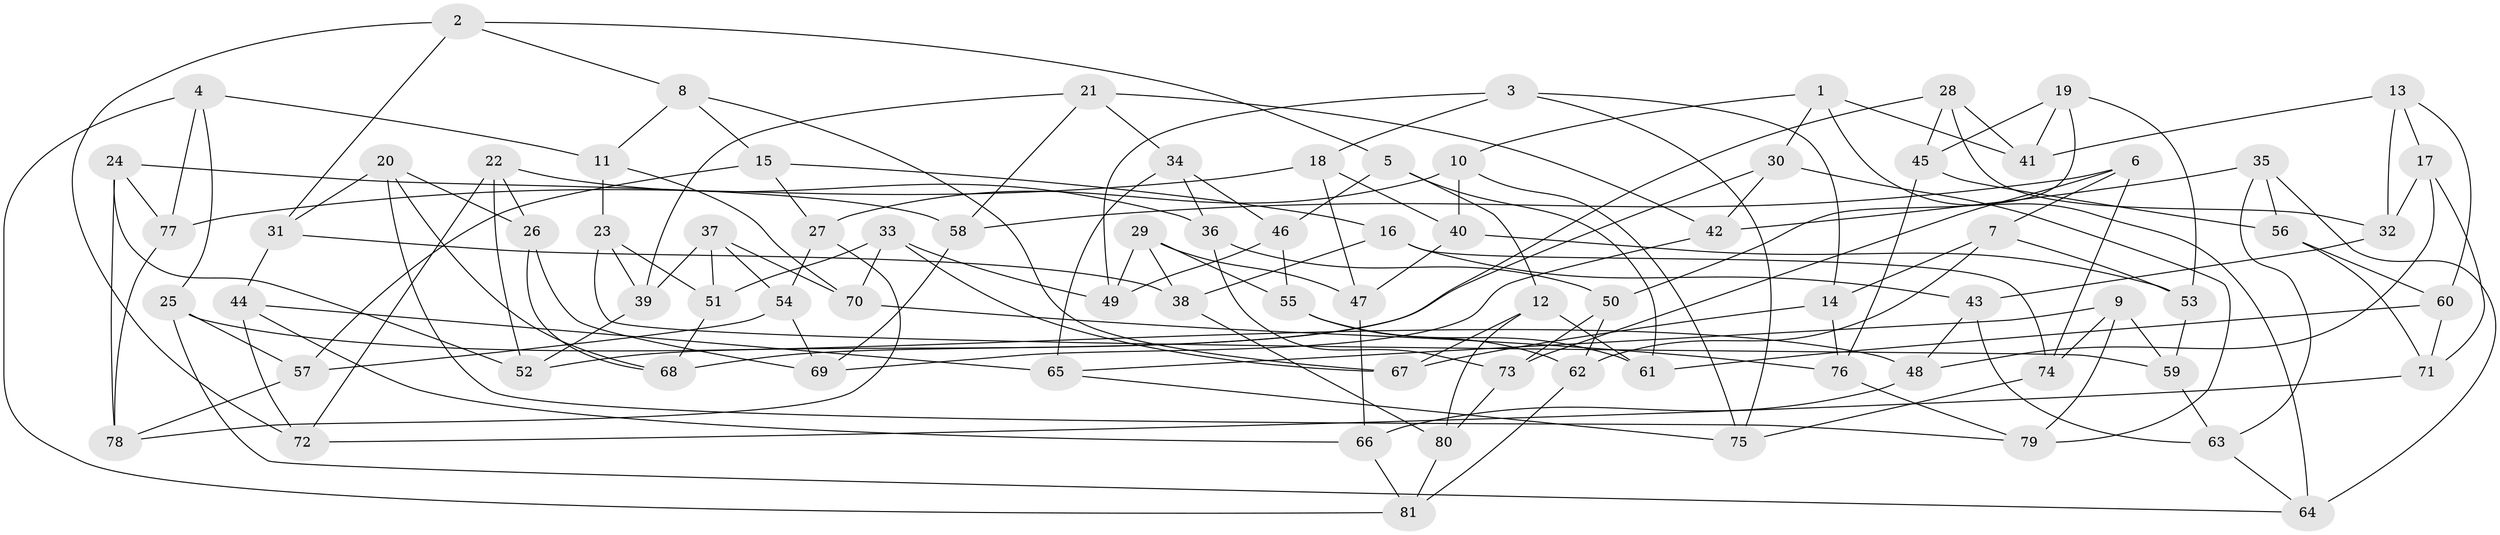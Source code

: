// Generated by graph-tools (version 1.1) at 2025/03/03/09/25 03:03:05]
// undirected, 81 vertices, 162 edges
graph export_dot {
graph [start="1"]
  node [color=gray90,style=filled];
  1;
  2;
  3;
  4;
  5;
  6;
  7;
  8;
  9;
  10;
  11;
  12;
  13;
  14;
  15;
  16;
  17;
  18;
  19;
  20;
  21;
  22;
  23;
  24;
  25;
  26;
  27;
  28;
  29;
  30;
  31;
  32;
  33;
  34;
  35;
  36;
  37;
  38;
  39;
  40;
  41;
  42;
  43;
  44;
  45;
  46;
  47;
  48;
  49;
  50;
  51;
  52;
  53;
  54;
  55;
  56;
  57;
  58;
  59;
  60;
  61;
  62;
  63;
  64;
  65;
  66;
  67;
  68;
  69;
  70;
  71;
  72;
  73;
  74;
  75;
  76;
  77;
  78;
  79;
  80;
  81;
  1 -- 30;
  1 -- 10;
  1 -- 41;
  1 -- 64;
  2 -- 5;
  2 -- 72;
  2 -- 31;
  2 -- 8;
  3 -- 14;
  3 -- 75;
  3 -- 49;
  3 -- 18;
  4 -- 25;
  4 -- 11;
  4 -- 77;
  4 -- 81;
  5 -- 46;
  5 -- 61;
  5 -- 12;
  6 -- 73;
  6 -- 74;
  6 -- 7;
  6 -- 58;
  7 -- 62;
  7 -- 14;
  7 -- 53;
  8 -- 67;
  8 -- 11;
  8 -- 15;
  9 -- 79;
  9 -- 59;
  9 -- 74;
  9 -- 65;
  10 -- 75;
  10 -- 27;
  10 -- 40;
  11 -- 23;
  11 -- 70;
  12 -- 80;
  12 -- 61;
  12 -- 67;
  13 -- 32;
  13 -- 17;
  13 -- 41;
  13 -- 60;
  14 -- 67;
  14 -- 76;
  15 -- 16;
  15 -- 57;
  15 -- 27;
  16 -- 74;
  16 -- 38;
  16 -- 43;
  17 -- 48;
  17 -- 71;
  17 -- 32;
  18 -- 40;
  18 -- 47;
  18 -- 77;
  19 -- 53;
  19 -- 45;
  19 -- 41;
  19 -- 50;
  20 -- 31;
  20 -- 26;
  20 -- 68;
  20 -- 79;
  21 -- 39;
  21 -- 42;
  21 -- 34;
  21 -- 58;
  22 -- 52;
  22 -- 72;
  22 -- 26;
  22 -- 36;
  23 -- 39;
  23 -- 51;
  23 -- 59;
  24 -- 78;
  24 -- 58;
  24 -- 52;
  24 -- 77;
  25 -- 57;
  25 -- 48;
  25 -- 64;
  26 -- 69;
  26 -- 68;
  27 -- 78;
  27 -- 54;
  28 -- 41;
  28 -- 32;
  28 -- 45;
  28 -- 68;
  29 -- 38;
  29 -- 49;
  29 -- 47;
  29 -- 55;
  30 -- 79;
  30 -- 42;
  30 -- 52;
  31 -- 38;
  31 -- 44;
  32 -- 43;
  33 -- 49;
  33 -- 70;
  33 -- 67;
  33 -- 51;
  34 -- 46;
  34 -- 65;
  34 -- 36;
  35 -- 42;
  35 -- 63;
  35 -- 64;
  35 -- 56;
  36 -- 50;
  36 -- 73;
  37 -- 54;
  37 -- 51;
  37 -- 39;
  37 -- 70;
  38 -- 80;
  39 -- 52;
  40 -- 47;
  40 -- 53;
  42 -- 69;
  43 -- 63;
  43 -- 48;
  44 -- 72;
  44 -- 66;
  44 -- 65;
  45 -- 56;
  45 -- 76;
  46 -- 49;
  46 -- 55;
  47 -- 66;
  48 -- 66;
  50 -- 62;
  50 -- 73;
  51 -- 68;
  53 -- 59;
  54 -- 69;
  54 -- 57;
  55 -- 62;
  55 -- 61;
  56 -- 60;
  56 -- 71;
  57 -- 78;
  58 -- 69;
  59 -- 63;
  60 -- 61;
  60 -- 71;
  62 -- 81;
  63 -- 64;
  65 -- 75;
  66 -- 81;
  70 -- 76;
  71 -- 72;
  73 -- 80;
  74 -- 75;
  76 -- 79;
  77 -- 78;
  80 -- 81;
}
